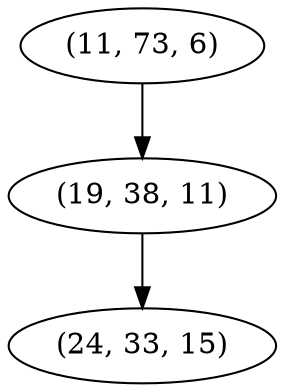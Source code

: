 digraph tree {
    "(11, 73, 6)";
    "(19, 38, 11)";
    "(24, 33, 15)";
    "(11, 73, 6)" -> "(19, 38, 11)";
    "(19, 38, 11)" -> "(24, 33, 15)";
}
